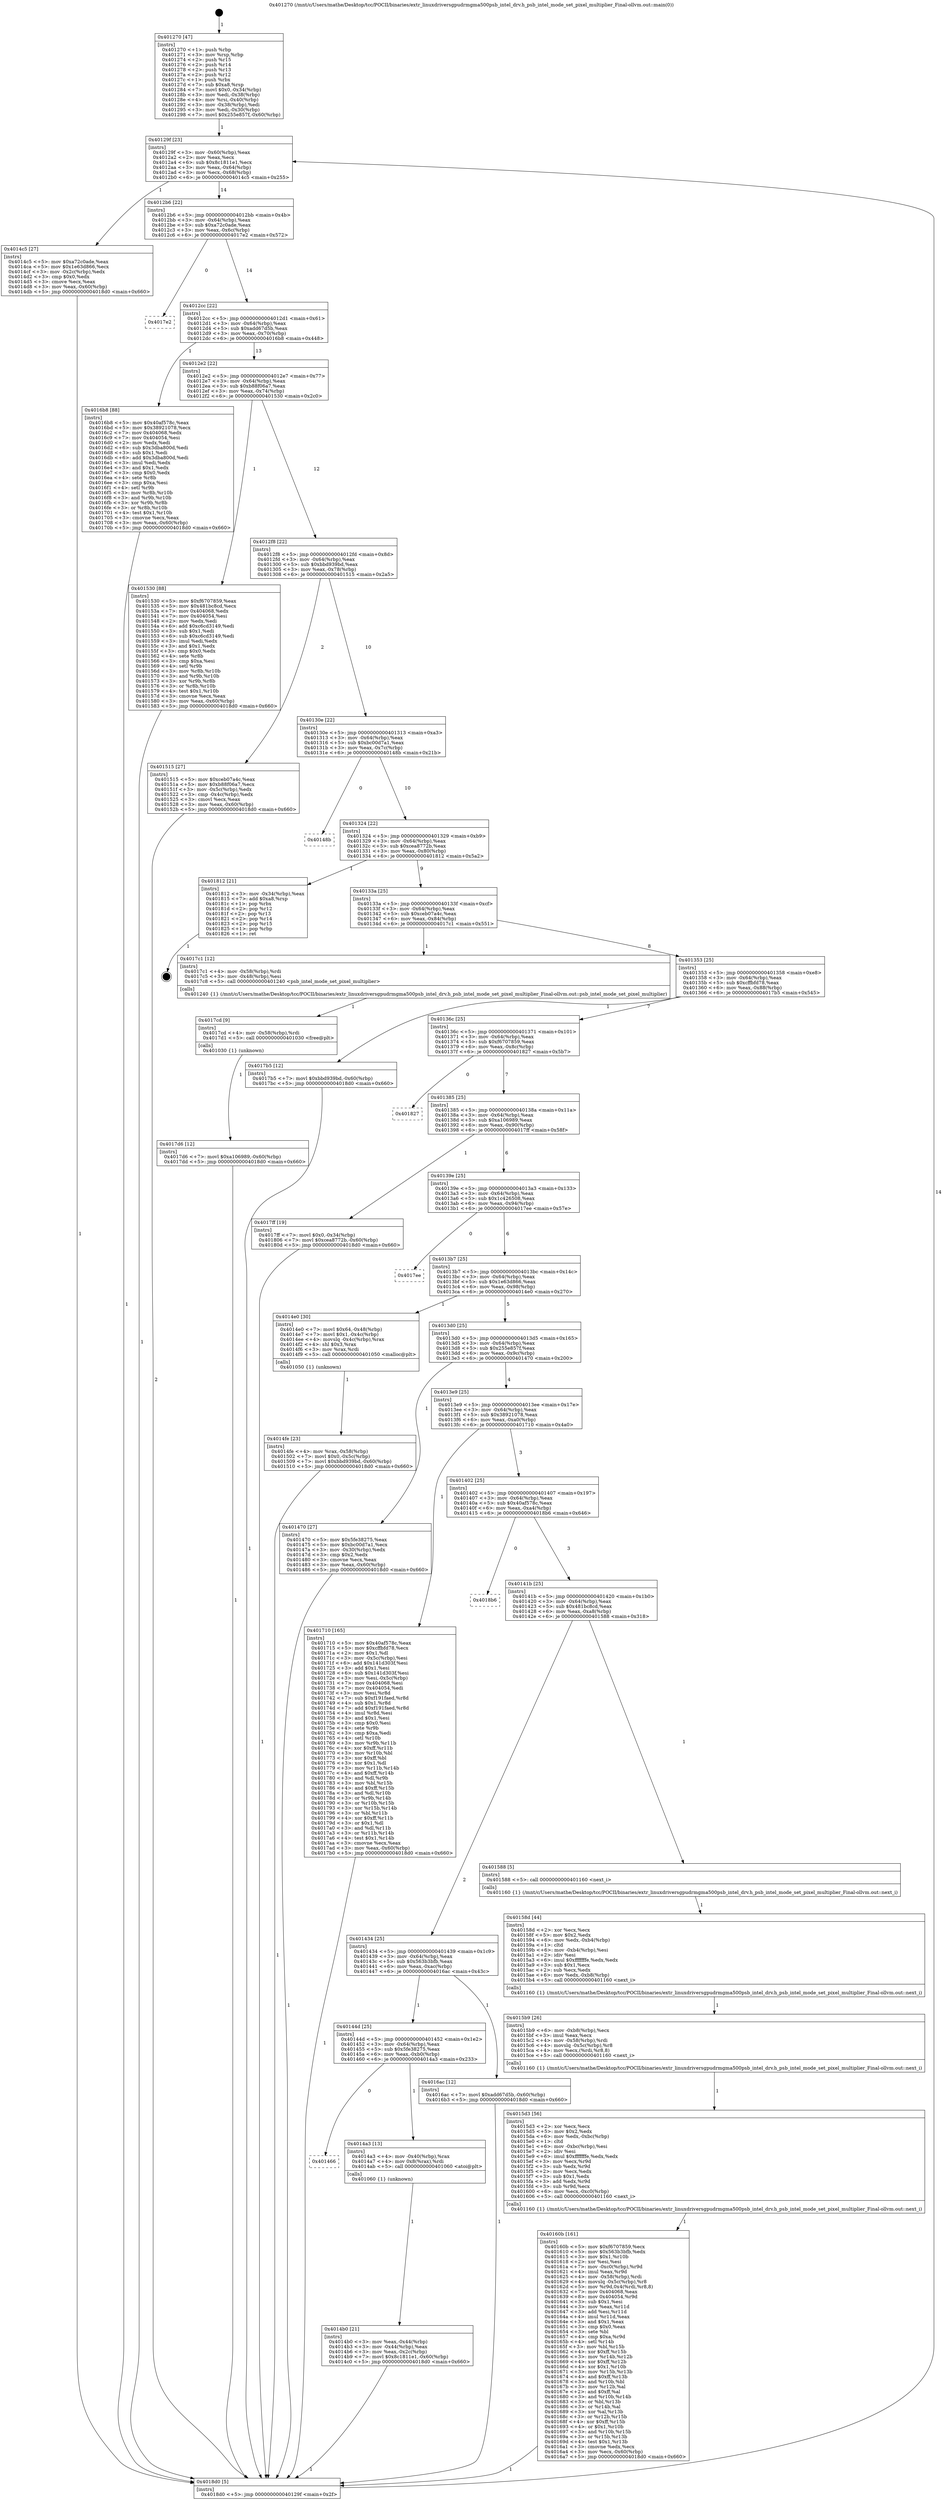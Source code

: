 digraph "0x401270" {
  label = "0x401270 (/mnt/c/Users/mathe/Desktop/tcc/POCII/binaries/extr_linuxdriversgpudrmgma500psb_intel_drv.h_psb_intel_mode_set_pixel_multiplier_Final-ollvm.out::main(0))"
  labelloc = "t"
  node[shape=record]

  Entry [label="",width=0.3,height=0.3,shape=circle,fillcolor=black,style=filled]
  "0x40129f" [label="{
     0x40129f [23]\l
     | [instrs]\l
     &nbsp;&nbsp;0x40129f \<+3\>: mov -0x60(%rbp),%eax\l
     &nbsp;&nbsp;0x4012a2 \<+2\>: mov %eax,%ecx\l
     &nbsp;&nbsp;0x4012a4 \<+6\>: sub $0x8c1811e1,%ecx\l
     &nbsp;&nbsp;0x4012aa \<+3\>: mov %eax,-0x64(%rbp)\l
     &nbsp;&nbsp;0x4012ad \<+3\>: mov %ecx,-0x68(%rbp)\l
     &nbsp;&nbsp;0x4012b0 \<+6\>: je 00000000004014c5 \<main+0x255\>\l
  }"]
  "0x4014c5" [label="{
     0x4014c5 [27]\l
     | [instrs]\l
     &nbsp;&nbsp;0x4014c5 \<+5\>: mov $0xa72c0ade,%eax\l
     &nbsp;&nbsp;0x4014ca \<+5\>: mov $0x1e63d866,%ecx\l
     &nbsp;&nbsp;0x4014cf \<+3\>: mov -0x2c(%rbp),%edx\l
     &nbsp;&nbsp;0x4014d2 \<+3\>: cmp $0x0,%edx\l
     &nbsp;&nbsp;0x4014d5 \<+3\>: cmove %ecx,%eax\l
     &nbsp;&nbsp;0x4014d8 \<+3\>: mov %eax,-0x60(%rbp)\l
     &nbsp;&nbsp;0x4014db \<+5\>: jmp 00000000004018d0 \<main+0x660\>\l
  }"]
  "0x4012b6" [label="{
     0x4012b6 [22]\l
     | [instrs]\l
     &nbsp;&nbsp;0x4012b6 \<+5\>: jmp 00000000004012bb \<main+0x4b\>\l
     &nbsp;&nbsp;0x4012bb \<+3\>: mov -0x64(%rbp),%eax\l
     &nbsp;&nbsp;0x4012be \<+5\>: sub $0xa72c0ade,%eax\l
     &nbsp;&nbsp;0x4012c3 \<+3\>: mov %eax,-0x6c(%rbp)\l
     &nbsp;&nbsp;0x4012c6 \<+6\>: je 00000000004017e2 \<main+0x572\>\l
  }"]
  Exit [label="",width=0.3,height=0.3,shape=circle,fillcolor=black,style=filled,peripheries=2]
  "0x4017e2" [label="{
     0x4017e2\l
  }", style=dashed]
  "0x4012cc" [label="{
     0x4012cc [22]\l
     | [instrs]\l
     &nbsp;&nbsp;0x4012cc \<+5\>: jmp 00000000004012d1 \<main+0x61\>\l
     &nbsp;&nbsp;0x4012d1 \<+3\>: mov -0x64(%rbp),%eax\l
     &nbsp;&nbsp;0x4012d4 \<+5\>: sub $0xadd67d5b,%eax\l
     &nbsp;&nbsp;0x4012d9 \<+3\>: mov %eax,-0x70(%rbp)\l
     &nbsp;&nbsp;0x4012dc \<+6\>: je 00000000004016b8 \<main+0x448\>\l
  }"]
  "0x4017d6" [label="{
     0x4017d6 [12]\l
     | [instrs]\l
     &nbsp;&nbsp;0x4017d6 \<+7\>: movl $0xa106989,-0x60(%rbp)\l
     &nbsp;&nbsp;0x4017dd \<+5\>: jmp 00000000004018d0 \<main+0x660\>\l
  }"]
  "0x4016b8" [label="{
     0x4016b8 [88]\l
     | [instrs]\l
     &nbsp;&nbsp;0x4016b8 \<+5\>: mov $0x40af578c,%eax\l
     &nbsp;&nbsp;0x4016bd \<+5\>: mov $0x38921078,%ecx\l
     &nbsp;&nbsp;0x4016c2 \<+7\>: mov 0x404068,%edx\l
     &nbsp;&nbsp;0x4016c9 \<+7\>: mov 0x404054,%esi\l
     &nbsp;&nbsp;0x4016d0 \<+2\>: mov %edx,%edi\l
     &nbsp;&nbsp;0x4016d2 \<+6\>: sub $0x3dba800d,%edi\l
     &nbsp;&nbsp;0x4016d8 \<+3\>: sub $0x1,%edi\l
     &nbsp;&nbsp;0x4016db \<+6\>: add $0x3dba800d,%edi\l
     &nbsp;&nbsp;0x4016e1 \<+3\>: imul %edi,%edx\l
     &nbsp;&nbsp;0x4016e4 \<+3\>: and $0x1,%edx\l
     &nbsp;&nbsp;0x4016e7 \<+3\>: cmp $0x0,%edx\l
     &nbsp;&nbsp;0x4016ea \<+4\>: sete %r8b\l
     &nbsp;&nbsp;0x4016ee \<+3\>: cmp $0xa,%esi\l
     &nbsp;&nbsp;0x4016f1 \<+4\>: setl %r9b\l
     &nbsp;&nbsp;0x4016f5 \<+3\>: mov %r8b,%r10b\l
     &nbsp;&nbsp;0x4016f8 \<+3\>: and %r9b,%r10b\l
     &nbsp;&nbsp;0x4016fb \<+3\>: xor %r9b,%r8b\l
     &nbsp;&nbsp;0x4016fe \<+3\>: or %r8b,%r10b\l
     &nbsp;&nbsp;0x401701 \<+4\>: test $0x1,%r10b\l
     &nbsp;&nbsp;0x401705 \<+3\>: cmovne %ecx,%eax\l
     &nbsp;&nbsp;0x401708 \<+3\>: mov %eax,-0x60(%rbp)\l
     &nbsp;&nbsp;0x40170b \<+5\>: jmp 00000000004018d0 \<main+0x660\>\l
  }"]
  "0x4012e2" [label="{
     0x4012e2 [22]\l
     | [instrs]\l
     &nbsp;&nbsp;0x4012e2 \<+5\>: jmp 00000000004012e7 \<main+0x77\>\l
     &nbsp;&nbsp;0x4012e7 \<+3\>: mov -0x64(%rbp),%eax\l
     &nbsp;&nbsp;0x4012ea \<+5\>: sub $0xb88f06a7,%eax\l
     &nbsp;&nbsp;0x4012ef \<+3\>: mov %eax,-0x74(%rbp)\l
     &nbsp;&nbsp;0x4012f2 \<+6\>: je 0000000000401530 \<main+0x2c0\>\l
  }"]
  "0x4017cd" [label="{
     0x4017cd [9]\l
     | [instrs]\l
     &nbsp;&nbsp;0x4017cd \<+4\>: mov -0x58(%rbp),%rdi\l
     &nbsp;&nbsp;0x4017d1 \<+5\>: call 0000000000401030 \<free@plt\>\l
     | [calls]\l
     &nbsp;&nbsp;0x401030 \{1\} (unknown)\l
  }"]
  "0x401530" [label="{
     0x401530 [88]\l
     | [instrs]\l
     &nbsp;&nbsp;0x401530 \<+5\>: mov $0xf6707859,%eax\l
     &nbsp;&nbsp;0x401535 \<+5\>: mov $0x481bc8cd,%ecx\l
     &nbsp;&nbsp;0x40153a \<+7\>: mov 0x404068,%edx\l
     &nbsp;&nbsp;0x401541 \<+7\>: mov 0x404054,%esi\l
     &nbsp;&nbsp;0x401548 \<+2\>: mov %edx,%edi\l
     &nbsp;&nbsp;0x40154a \<+6\>: add $0xc6cd3149,%edi\l
     &nbsp;&nbsp;0x401550 \<+3\>: sub $0x1,%edi\l
     &nbsp;&nbsp;0x401553 \<+6\>: sub $0xc6cd3149,%edi\l
     &nbsp;&nbsp;0x401559 \<+3\>: imul %edi,%edx\l
     &nbsp;&nbsp;0x40155c \<+3\>: and $0x1,%edx\l
     &nbsp;&nbsp;0x40155f \<+3\>: cmp $0x0,%edx\l
     &nbsp;&nbsp;0x401562 \<+4\>: sete %r8b\l
     &nbsp;&nbsp;0x401566 \<+3\>: cmp $0xa,%esi\l
     &nbsp;&nbsp;0x401569 \<+4\>: setl %r9b\l
     &nbsp;&nbsp;0x40156d \<+3\>: mov %r8b,%r10b\l
     &nbsp;&nbsp;0x401570 \<+3\>: and %r9b,%r10b\l
     &nbsp;&nbsp;0x401573 \<+3\>: xor %r9b,%r8b\l
     &nbsp;&nbsp;0x401576 \<+3\>: or %r8b,%r10b\l
     &nbsp;&nbsp;0x401579 \<+4\>: test $0x1,%r10b\l
     &nbsp;&nbsp;0x40157d \<+3\>: cmovne %ecx,%eax\l
     &nbsp;&nbsp;0x401580 \<+3\>: mov %eax,-0x60(%rbp)\l
     &nbsp;&nbsp;0x401583 \<+5\>: jmp 00000000004018d0 \<main+0x660\>\l
  }"]
  "0x4012f8" [label="{
     0x4012f8 [22]\l
     | [instrs]\l
     &nbsp;&nbsp;0x4012f8 \<+5\>: jmp 00000000004012fd \<main+0x8d\>\l
     &nbsp;&nbsp;0x4012fd \<+3\>: mov -0x64(%rbp),%eax\l
     &nbsp;&nbsp;0x401300 \<+5\>: sub $0xbbd939bd,%eax\l
     &nbsp;&nbsp;0x401305 \<+3\>: mov %eax,-0x78(%rbp)\l
     &nbsp;&nbsp;0x401308 \<+6\>: je 0000000000401515 \<main+0x2a5\>\l
  }"]
  "0x40160b" [label="{
     0x40160b [161]\l
     | [instrs]\l
     &nbsp;&nbsp;0x40160b \<+5\>: mov $0xf6707859,%ecx\l
     &nbsp;&nbsp;0x401610 \<+5\>: mov $0x563b3bfb,%edx\l
     &nbsp;&nbsp;0x401615 \<+3\>: mov $0x1,%r10b\l
     &nbsp;&nbsp;0x401618 \<+2\>: xor %esi,%esi\l
     &nbsp;&nbsp;0x40161a \<+7\>: mov -0xc0(%rbp),%r9d\l
     &nbsp;&nbsp;0x401621 \<+4\>: imul %eax,%r9d\l
     &nbsp;&nbsp;0x401625 \<+4\>: mov -0x58(%rbp),%rdi\l
     &nbsp;&nbsp;0x401629 \<+4\>: movslq -0x5c(%rbp),%r8\l
     &nbsp;&nbsp;0x40162d \<+5\>: mov %r9d,0x4(%rdi,%r8,8)\l
     &nbsp;&nbsp;0x401632 \<+7\>: mov 0x404068,%eax\l
     &nbsp;&nbsp;0x401639 \<+8\>: mov 0x404054,%r9d\l
     &nbsp;&nbsp;0x401641 \<+3\>: sub $0x1,%esi\l
     &nbsp;&nbsp;0x401644 \<+3\>: mov %eax,%r11d\l
     &nbsp;&nbsp;0x401647 \<+3\>: add %esi,%r11d\l
     &nbsp;&nbsp;0x40164a \<+4\>: imul %r11d,%eax\l
     &nbsp;&nbsp;0x40164e \<+3\>: and $0x1,%eax\l
     &nbsp;&nbsp;0x401651 \<+3\>: cmp $0x0,%eax\l
     &nbsp;&nbsp;0x401654 \<+3\>: sete %bl\l
     &nbsp;&nbsp;0x401657 \<+4\>: cmp $0xa,%r9d\l
     &nbsp;&nbsp;0x40165b \<+4\>: setl %r14b\l
     &nbsp;&nbsp;0x40165f \<+3\>: mov %bl,%r15b\l
     &nbsp;&nbsp;0x401662 \<+4\>: xor $0xff,%r15b\l
     &nbsp;&nbsp;0x401666 \<+3\>: mov %r14b,%r12b\l
     &nbsp;&nbsp;0x401669 \<+4\>: xor $0xff,%r12b\l
     &nbsp;&nbsp;0x40166d \<+4\>: xor $0x1,%r10b\l
     &nbsp;&nbsp;0x401671 \<+3\>: mov %r15b,%r13b\l
     &nbsp;&nbsp;0x401674 \<+4\>: and $0xff,%r13b\l
     &nbsp;&nbsp;0x401678 \<+3\>: and %r10b,%bl\l
     &nbsp;&nbsp;0x40167b \<+3\>: mov %r12b,%al\l
     &nbsp;&nbsp;0x40167e \<+2\>: and $0xff,%al\l
     &nbsp;&nbsp;0x401680 \<+3\>: and %r10b,%r14b\l
     &nbsp;&nbsp;0x401683 \<+3\>: or %bl,%r13b\l
     &nbsp;&nbsp;0x401686 \<+3\>: or %r14b,%al\l
     &nbsp;&nbsp;0x401689 \<+3\>: xor %al,%r13b\l
     &nbsp;&nbsp;0x40168c \<+3\>: or %r12b,%r15b\l
     &nbsp;&nbsp;0x40168f \<+4\>: xor $0xff,%r15b\l
     &nbsp;&nbsp;0x401693 \<+4\>: or $0x1,%r10b\l
     &nbsp;&nbsp;0x401697 \<+3\>: and %r10b,%r15b\l
     &nbsp;&nbsp;0x40169a \<+3\>: or %r15b,%r13b\l
     &nbsp;&nbsp;0x40169d \<+4\>: test $0x1,%r13b\l
     &nbsp;&nbsp;0x4016a1 \<+3\>: cmovne %edx,%ecx\l
     &nbsp;&nbsp;0x4016a4 \<+3\>: mov %ecx,-0x60(%rbp)\l
     &nbsp;&nbsp;0x4016a7 \<+5\>: jmp 00000000004018d0 \<main+0x660\>\l
  }"]
  "0x401515" [label="{
     0x401515 [27]\l
     | [instrs]\l
     &nbsp;&nbsp;0x401515 \<+5\>: mov $0xceb07a4c,%eax\l
     &nbsp;&nbsp;0x40151a \<+5\>: mov $0xb88f06a7,%ecx\l
     &nbsp;&nbsp;0x40151f \<+3\>: mov -0x5c(%rbp),%edx\l
     &nbsp;&nbsp;0x401522 \<+3\>: cmp -0x4c(%rbp),%edx\l
     &nbsp;&nbsp;0x401525 \<+3\>: cmovl %ecx,%eax\l
     &nbsp;&nbsp;0x401528 \<+3\>: mov %eax,-0x60(%rbp)\l
     &nbsp;&nbsp;0x40152b \<+5\>: jmp 00000000004018d0 \<main+0x660\>\l
  }"]
  "0x40130e" [label="{
     0x40130e [22]\l
     | [instrs]\l
     &nbsp;&nbsp;0x40130e \<+5\>: jmp 0000000000401313 \<main+0xa3\>\l
     &nbsp;&nbsp;0x401313 \<+3\>: mov -0x64(%rbp),%eax\l
     &nbsp;&nbsp;0x401316 \<+5\>: sub $0xbc00d7a1,%eax\l
     &nbsp;&nbsp;0x40131b \<+3\>: mov %eax,-0x7c(%rbp)\l
     &nbsp;&nbsp;0x40131e \<+6\>: je 000000000040148b \<main+0x21b\>\l
  }"]
  "0x4015d3" [label="{
     0x4015d3 [56]\l
     | [instrs]\l
     &nbsp;&nbsp;0x4015d3 \<+2\>: xor %ecx,%ecx\l
     &nbsp;&nbsp;0x4015d5 \<+5\>: mov $0x2,%edx\l
     &nbsp;&nbsp;0x4015da \<+6\>: mov %edx,-0xbc(%rbp)\l
     &nbsp;&nbsp;0x4015e0 \<+1\>: cltd\l
     &nbsp;&nbsp;0x4015e1 \<+6\>: mov -0xbc(%rbp),%esi\l
     &nbsp;&nbsp;0x4015e7 \<+2\>: idiv %esi\l
     &nbsp;&nbsp;0x4015e9 \<+6\>: imul $0xfffffffe,%edx,%edx\l
     &nbsp;&nbsp;0x4015ef \<+3\>: mov %ecx,%r9d\l
     &nbsp;&nbsp;0x4015f2 \<+3\>: sub %edx,%r9d\l
     &nbsp;&nbsp;0x4015f5 \<+2\>: mov %ecx,%edx\l
     &nbsp;&nbsp;0x4015f7 \<+3\>: sub $0x1,%edx\l
     &nbsp;&nbsp;0x4015fa \<+3\>: add %edx,%r9d\l
     &nbsp;&nbsp;0x4015fd \<+3\>: sub %r9d,%ecx\l
     &nbsp;&nbsp;0x401600 \<+6\>: mov %ecx,-0xc0(%rbp)\l
     &nbsp;&nbsp;0x401606 \<+5\>: call 0000000000401160 \<next_i\>\l
     | [calls]\l
     &nbsp;&nbsp;0x401160 \{1\} (/mnt/c/Users/mathe/Desktop/tcc/POCII/binaries/extr_linuxdriversgpudrmgma500psb_intel_drv.h_psb_intel_mode_set_pixel_multiplier_Final-ollvm.out::next_i)\l
  }"]
  "0x40148b" [label="{
     0x40148b\l
  }", style=dashed]
  "0x401324" [label="{
     0x401324 [22]\l
     | [instrs]\l
     &nbsp;&nbsp;0x401324 \<+5\>: jmp 0000000000401329 \<main+0xb9\>\l
     &nbsp;&nbsp;0x401329 \<+3\>: mov -0x64(%rbp),%eax\l
     &nbsp;&nbsp;0x40132c \<+5\>: sub $0xcea8772b,%eax\l
     &nbsp;&nbsp;0x401331 \<+3\>: mov %eax,-0x80(%rbp)\l
     &nbsp;&nbsp;0x401334 \<+6\>: je 0000000000401812 \<main+0x5a2\>\l
  }"]
  "0x4015b9" [label="{
     0x4015b9 [26]\l
     | [instrs]\l
     &nbsp;&nbsp;0x4015b9 \<+6\>: mov -0xb8(%rbp),%ecx\l
     &nbsp;&nbsp;0x4015bf \<+3\>: imul %eax,%ecx\l
     &nbsp;&nbsp;0x4015c2 \<+4\>: mov -0x58(%rbp),%rdi\l
     &nbsp;&nbsp;0x4015c6 \<+4\>: movslq -0x5c(%rbp),%r8\l
     &nbsp;&nbsp;0x4015ca \<+4\>: mov %ecx,(%rdi,%r8,8)\l
     &nbsp;&nbsp;0x4015ce \<+5\>: call 0000000000401160 \<next_i\>\l
     | [calls]\l
     &nbsp;&nbsp;0x401160 \{1\} (/mnt/c/Users/mathe/Desktop/tcc/POCII/binaries/extr_linuxdriversgpudrmgma500psb_intel_drv.h_psb_intel_mode_set_pixel_multiplier_Final-ollvm.out::next_i)\l
  }"]
  "0x401812" [label="{
     0x401812 [21]\l
     | [instrs]\l
     &nbsp;&nbsp;0x401812 \<+3\>: mov -0x34(%rbp),%eax\l
     &nbsp;&nbsp;0x401815 \<+7\>: add $0xa8,%rsp\l
     &nbsp;&nbsp;0x40181c \<+1\>: pop %rbx\l
     &nbsp;&nbsp;0x40181d \<+2\>: pop %r12\l
     &nbsp;&nbsp;0x40181f \<+2\>: pop %r13\l
     &nbsp;&nbsp;0x401821 \<+2\>: pop %r14\l
     &nbsp;&nbsp;0x401823 \<+2\>: pop %r15\l
     &nbsp;&nbsp;0x401825 \<+1\>: pop %rbp\l
     &nbsp;&nbsp;0x401826 \<+1\>: ret\l
  }"]
  "0x40133a" [label="{
     0x40133a [25]\l
     | [instrs]\l
     &nbsp;&nbsp;0x40133a \<+5\>: jmp 000000000040133f \<main+0xcf\>\l
     &nbsp;&nbsp;0x40133f \<+3\>: mov -0x64(%rbp),%eax\l
     &nbsp;&nbsp;0x401342 \<+5\>: sub $0xceb07a4c,%eax\l
     &nbsp;&nbsp;0x401347 \<+6\>: mov %eax,-0x84(%rbp)\l
     &nbsp;&nbsp;0x40134d \<+6\>: je 00000000004017c1 \<main+0x551\>\l
  }"]
  "0x40158d" [label="{
     0x40158d [44]\l
     | [instrs]\l
     &nbsp;&nbsp;0x40158d \<+2\>: xor %ecx,%ecx\l
     &nbsp;&nbsp;0x40158f \<+5\>: mov $0x2,%edx\l
     &nbsp;&nbsp;0x401594 \<+6\>: mov %edx,-0xb4(%rbp)\l
     &nbsp;&nbsp;0x40159a \<+1\>: cltd\l
     &nbsp;&nbsp;0x40159b \<+6\>: mov -0xb4(%rbp),%esi\l
     &nbsp;&nbsp;0x4015a1 \<+2\>: idiv %esi\l
     &nbsp;&nbsp;0x4015a3 \<+6\>: imul $0xfffffffe,%edx,%edx\l
     &nbsp;&nbsp;0x4015a9 \<+3\>: sub $0x1,%ecx\l
     &nbsp;&nbsp;0x4015ac \<+2\>: sub %ecx,%edx\l
     &nbsp;&nbsp;0x4015ae \<+6\>: mov %edx,-0xb8(%rbp)\l
     &nbsp;&nbsp;0x4015b4 \<+5\>: call 0000000000401160 \<next_i\>\l
     | [calls]\l
     &nbsp;&nbsp;0x401160 \{1\} (/mnt/c/Users/mathe/Desktop/tcc/POCII/binaries/extr_linuxdriversgpudrmgma500psb_intel_drv.h_psb_intel_mode_set_pixel_multiplier_Final-ollvm.out::next_i)\l
  }"]
  "0x4017c1" [label="{
     0x4017c1 [12]\l
     | [instrs]\l
     &nbsp;&nbsp;0x4017c1 \<+4\>: mov -0x58(%rbp),%rdi\l
     &nbsp;&nbsp;0x4017c5 \<+3\>: mov -0x48(%rbp),%esi\l
     &nbsp;&nbsp;0x4017c8 \<+5\>: call 0000000000401240 \<psb_intel_mode_set_pixel_multiplier\>\l
     | [calls]\l
     &nbsp;&nbsp;0x401240 \{1\} (/mnt/c/Users/mathe/Desktop/tcc/POCII/binaries/extr_linuxdriversgpudrmgma500psb_intel_drv.h_psb_intel_mode_set_pixel_multiplier_Final-ollvm.out::psb_intel_mode_set_pixel_multiplier)\l
  }"]
  "0x401353" [label="{
     0x401353 [25]\l
     | [instrs]\l
     &nbsp;&nbsp;0x401353 \<+5\>: jmp 0000000000401358 \<main+0xe8\>\l
     &nbsp;&nbsp;0x401358 \<+3\>: mov -0x64(%rbp),%eax\l
     &nbsp;&nbsp;0x40135b \<+5\>: sub $0xcffbfd78,%eax\l
     &nbsp;&nbsp;0x401360 \<+6\>: mov %eax,-0x88(%rbp)\l
     &nbsp;&nbsp;0x401366 \<+6\>: je 00000000004017b5 \<main+0x545\>\l
  }"]
  "0x4014fe" [label="{
     0x4014fe [23]\l
     | [instrs]\l
     &nbsp;&nbsp;0x4014fe \<+4\>: mov %rax,-0x58(%rbp)\l
     &nbsp;&nbsp;0x401502 \<+7\>: movl $0x0,-0x5c(%rbp)\l
     &nbsp;&nbsp;0x401509 \<+7\>: movl $0xbbd939bd,-0x60(%rbp)\l
     &nbsp;&nbsp;0x401510 \<+5\>: jmp 00000000004018d0 \<main+0x660\>\l
  }"]
  "0x4017b5" [label="{
     0x4017b5 [12]\l
     | [instrs]\l
     &nbsp;&nbsp;0x4017b5 \<+7\>: movl $0xbbd939bd,-0x60(%rbp)\l
     &nbsp;&nbsp;0x4017bc \<+5\>: jmp 00000000004018d0 \<main+0x660\>\l
  }"]
  "0x40136c" [label="{
     0x40136c [25]\l
     | [instrs]\l
     &nbsp;&nbsp;0x40136c \<+5\>: jmp 0000000000401371 \<main+0x101\>\l
     &nbsp;&nbsp;0x401371 \<+3\>: mov -0x64(%rbp),%eax\l
     &nbsp;&nbsp;0x401374 \<+5\>: sub $0xf6707859,%eax\l
     &nbsp;&nbsp;0x401379 \<+6\>: mov %eax,-0x8c(%rbp)\l
     &nbsp;&nbsp;0x40137f \<+6\>: je 0000000000401827 \<main+0x5b7\>\l
  }"]
  "0x4014b0" [label="{
     0x4014b0 [21]\l
     | [instrs]\l
     &nbsp;&nbsp;0x4014b0 \<+3\>: mov %eax,-0x44(%rbp)\l
     &nbsp;&nbsp;0x4014b3 \<+3\>: mov -0x44(%rbp),%eax\l
     &nbsp;&nbsp;0x4014b6 \<+3\>: mov %eax,-0x2c(%rbp)\l
     &nbsp;&nbsp;0x4014b9 \<+7\>: movl $0x8c1811e1,-0x60(%rbp)\l
     &nbsp;&nbsp;0x4014c0 \<+5\>: jmp 00000000004018d0 \<main+0x660\>\l
  }"]
  "0x401827" [label="{
     0x401827\l
  }", style=dashed]
  "0x401385" [label="{
     0x401385 [25]\l
     | [instrs]\l
     &nbsp;&nbsp;0x401385 \<+5\>: jmp 000000000040138a \<main+0x11a\>\l
     &nbsp;&nbsp;0x40138a \<+3\>: mov -0x64(%rbp),%eax\l
     &nbsp;&nbsp;0x40138d \<+5\>: sub $0xa106989,%eax\l
     &nbsp;&nbsp;0x401392 \<+6\>: mov %eax,-0x90(%rbp)\l
     &nbsp;&nbsp;0x401398 \<+6\>: je 00000000004017ff \<main+0x58f\>\l
  }"]
  "0x401466" [label="{
     0x401466\l
  }", style=dashed]
  "0x4017ff" [label="{
     0x4017ff [19]\l
     | [instrs]\l
     &nbsp;&nbsp;0x4017ff \<+7\>: movl $0x0,-0x34(%rbp)\l
     &nbsp;&nbsp;0x401806 \<+7\>: movl $0xcea8772b,-0x60(%rbp)\l
     &nbsp;&nbsp;0x40180d \<+5\>: jmp 00000000004018d0 \<main+0x660\>\l
  }"]
  "0x40139e" [label="{
     0x40139e [25]\l
     | [instrs]\l
     &nbsp;&nbsp;0x40139e \<+5\>: jmp 00000000004013a3 \<main+0x133\>\l
     &nbsp;&nbsp;0x4013a3 \<+3\>: mov -0x64(%rbp),%eax\l
     &nbsp;&nbsp;0x4013a6 \<+5\>: sub $0x1c426508,%eax\l
     &nbsp;&nbsp;0x4013ab \<+6\>: mov %eax,-0x94(%rbp)\l
     &nbsp;&nbsp;0x4013b1 \<+6\>: je 00000000004017ee \<main+0x57e\>\l
  }"]
  "0x4014a3" [label="{
     0x4014a3 [13]\l
     | [instrs]\l
     &nbsp;&nbsp;0x4014a3 \<+4\>: mov -0x40(%rbp),%rax\l
     &nbsp;&nbsp;0x4014a7 \<+4\>: mov 0x8(%rax),%rdi\l
     &nbsp;&nbsp;0x4014ab \<+5\>: call 0000000000401060 \<atoi@plt\>\l
     | [calls]\l
     &nbsp;&nbsp;0x401060 \{1\} (unknown)\l
  }"]
  "0x4017ee" [label="{
     0x4017ee\l
  }", style=dashed]
  "0x4013b7" [label="{
     0x4013b7 [25]\l
     | [instrs]\l
     &nbsp;&nbsp;0x4013b7 \<+5\>: jmp 00000000004013bc \<main+0x14c\>\l
     &nbsp;&nbsp;0x4013bc \<+3\>: mov -0x64(%rbp),%eax\l
     &nbsp;&nbsp;0x4013bf \<+5\>: sub $0x1e63d866,%eax\l
     &nbsp;&nbsp;0x4013c4 \<+6\>: mov %eax,-0x98(%rbp)\l
     &nbsp;&nbsp;0x4013ca \<+6\>: je 00000000004014e0 \<main+0x270\>\l
  }"]
  "0x40144d" [label="{
     0x40144d [25]\l
     | [instrs]\l
     &nbsp;&nbsp;0x40144d \<+5\>: jmp 0000000000401452 \<main+0x1e2\>\l
     &nbsp;&nbsp;0x401452 \<+3\>: mov -0x64(%rbp),%eax\l
     &nbsp;&nbsp;0x401455 \<+5\>: sub $0x5fe38275,%eax\l
     &nbsp;&nbsp;0x40145a \<+6\>: mov %eax,-0xb0(%rbp)\l
     &nbsp;&nbsp;0x401460 \<+6\>: je 00000000004014a3 \<main+0x233\>\l
  }"]
  "0x4014e0" [label="{
     0x4014e0 [30]\l
     | [instrs]\l
     &nbsp;&nbsp;0x4014e0 \<+7\>: movl $0x64,-0x48(%rbp)\l
     &nbsp;&nbsp;0x4014e7 \<+7\>: movl $0x1,-0x4c(%rbp)\l
     &nbsp;&nbsp;0x4014ee \<+4\>: movslq -0x4c(%rbp),%rax\l
     &nbsp;&nbsp;0x4014f2 \<+4\>: shl $0x3,%rax\l
     &nbsp;&nbsp;0x4014f6 \<+3\>: mov %rax,%rdi\l
     &nbsp;&nbsp;0x4014f9 \<+5\>: call 0000000000401050 \<malloc@plt\>\l
     | [calls]\l
     &nbsp;&nbsp;0x401050 \{1\} (unknown)\l
  }"]
  "0x4013d0" [label="{
     0x4013d0 [25]\l
     | [instrs]\l
     &nbsp;&nbsp;0x4013d0 \<+5\>: jmp 00000000004013d5 \<main+0x165\>\l
     &nbsp;&nbsp;0x4013d5 \<+3\>: mov -0x64(%rbp),%eax\l
     &nbsp;&nbsp;0x4013d8 \<+5\>: sub $0x255e857f,%eax\l
     &nbsp;&nbsp;0x4013dd \<+6\>: mov %eax,-0x9c(%rbp)\l
     &nbsp;&nbsp;0x4013e3 \<+6\>: je 0000000000401470 \<main+0x200\>\l
  }"]
  "0x4016ac" [label="{
     0x4016ac [12]\l
     | [instrs]\l
     &nbsp;&nbsp;0x4016ac \<+7\>: movl $0xadd67d5b,-0x60(%rbp)\l
     &nbsp;&nbsp;0x4016b3 \<+5\>: jmp 00000000004018d0 \<main+0x660\>\l
  }"]
  "0x401470" [label="{
     0x401470 [27]\l
     | [instrs]\l
     &nbsp;&nbsp;0x401470 \<+5\>: mov $0x5fe38275,%eax\l
     &nbsp;&nbsp;0x401475 \<+5\>: mov $0xbc00d7a1,%ecx\l
     &nbsp;&nbsp;0x40147a \<+3\>: mov -0x30(%rbp),%edx\l
     &nbsp;&nbsp;0x40147d \<+3\>: cmp $0x2,%edx\l
     &nbsp;&nbsp;0x401480 \<+3\>: cmovne %ecx,%eax\l
     &nbsp;&nbsp;0x401483 \<+3\>: mov %eax,-0x60(%rbp)\l
     &nbsp;&nbsp;0x401486 \<+5\>: jmp 00000000004018d0 \<main+0x660\>\l
  }"]
  "0x4013e9" [label="{
     0x4013e9 [25]\l
     | [instrs]\l
     &nbsp;&nbsp;0x4013e9 \<+5\>: jmp 00000000004013ee \<main+0x17e\>\l
     &nbsp;&nbsp;0x4013ee \<+3\>: mov -0x64(%rbp),%eax\l
     &nbsp;&nbsp;0x4013f1 \<+5\>: sub $0x38921078,%eax\l
     &nbsp;&nbsp;0x4013f6 \<+6\>: mov %eax,-0xa0(%rbp)\l
     &nbsp;&nbsp;0x4013fc \<+6\>: je 0000000000401710 \<main+0x4a0\>\l
  }"]
  "0x4018d0" [label="{
     0x4018d0 [5]\l
     | [instrs]\l
     &nbsp;&nbsp;0x4018d0 \<+5\>: jmp 000000000040129f \<main+0x2f\>\l
  }"]
  "0x401270" [label="{
     0x401270 [47]\l
     | [instrs]\l
     &nbsp;&nbsp;0x401270 \<+1\>: push %rbp\l
     &nbsp;&nbsp;0x401271 \<+3\>: mov %rsp,%rbp\l
     &nbsp;&nbsp;0x401274 \<+2\>: push %r15\l
     &nbsp;&nbsp;0x401276 \<+2\>: push %r14\l
     &nbsp;&nbsp;0x401278 \<+2\>: push %r13\l
     &nbsp;&nbsp;0x40127a \<+2\>: push %r12\l
     &nbsp;&nbsp;0x40127c \<+1\>: push %rbx\l
     &nbsp;&nbsp;0x40127d \<+7\>: sub $0xa8,%rsp\l
     &nbsp;&nbsp;0x401284 \<+7\>: movl $0x0,-0x34(%rbp)\l
     &nbsp;&nbsp;0x40128b \<+3\>: mov %edi,-0x38(%rbp)\l
     &nbsp;&nbsp;0x40128e \<+4\>: mov %rsi,-0x40(%rbp)\l
     &nbsp;&nbsp;0x401292 \<+3\>: mov -0x38(%rbp),%edi\l
     &nbsp;&nbsp;0x401295 \<+3\>: mov %edi,-0x30(%rbp)\l
     &nbsp;&nbsp;0x401298 \<+7\>: movl $0x255e857f,-0x60(%rbp)\l
  }"]
  "0x401434" [label="{
     0x401434 [25]\l
     | [instrs]\l
     &nbsp;&nbsp;0x401434 \<+5\>: jmp 0000000000401439 \<main+0x1c9\>\l
     &nbsp;&nbsp;0x401439 \<+3\>: mov -0x64(%rbp),%eax\l
     &nbsp;&nbsp;0x40143c \<+5\>: sub $0x563b3bfb,%eax\l
     &nbsp;&nbsp;0x401441 \<+6\>: mov %eax,-0xac(%rbp)\l
     &nbsp;&nbsp;0x401447 \<+6\>: je 00000000004016ac \<main+0x43c\>\l
  }"]
  "0x401710" [label="{
     0x401710 [165]\l
     | [instrs]\l
     &nbsp;&nbsp;0x401710 \<+5\>: mov $0x40af578c,%eax\l
     &nbsp;&nbsp;0x401715 \<+5\>: mov $0xcffbfd78,%ecx\l
     &nbsp;&nbsp;0x40171a \<+2\>: mov $0x1,%dl\l
     &nbsp;&nbsp;0x40171c \<+3\>: mov -0x5c(%rbp),%esi\l
     &nbsp;&nbsp;0x40171f \<+6\>: add $0x141d303f,%esi\l
     &nbsp;&nbsp;0x401725 \<+3\>: add $0x1,%esi\l
     &nbsp;&nbsp;0x401728 \<+6\>: sub $0x141d303f,%esi\l
     &nbsp;&nbsp;0x40172e \<+3\>: mov %esi,-0x5c(%rbp)\l
     &nbsp;&nbsp;0x401731 \<+7\>: mov 0x404068,%esi\l
     &nbsp;&nbsp;0x401738 \<+7\>: mov 0x404054,%edi\l
     &nbsp;&nbsp;0x40173f \<+3\>: mov %esi,%r8d\l
     &nbsp;&nbsp;0x401742 \<+7\>: sub $0xf191faed,%r8d\l
     &nbsp;&nbsp;0x401749 \<+4\>: sub $0x1,%r8d\l
     &nbsp;&nbsp;0x40174d \<+7\>: add $0xf191faed,%r8d\l
     &nbsp;&nbsp;0x401754 \<+4\>: imul %r8d,%esi\l
     &nbsp;&nbsp;0x401758 \<+3\>: and $0x1,%esi\l
     &nbsp;&nbsp;0x40175b \<+3\>: cmp $0x0,%esi\l
     &nbsp;&nbsp;0x40175e \<+4\>: sete %r9b\l
     &nbsp;&nbsp;0x401762 \<+3\>: cmp $0xa,%edi\l
     &nbsp;&nbsp;0x401765 \<+4\>: setl %r10b\l
     &nbsp;&nbsp;0x401769 \<+3\>: mov %r9b,%r11b\l
     &nbsp;&nbsp;0x40176c \<+4\>: xor $0xff,%r11b\l
     &nbsp;&nbsp;0x401770 \<+3\>: mov %r10b,%bl\l
     &nbsp;&nbsp;0x401773 \<+3\>: xor $0xff,%bl\l
     &nbsp;&nbsp;0x401776 \<+3\>: xor $0x1,%dl\l
     &nbsp;&nbsp;0x401779 \<+3\>: mov %r11b,%r14b\l
     &nbsp;&nbsp;0x40177c \<+4\>: and $0xff,%r14b\l
     &nbsp;&nbsp;0x401780 \<+3\>: and %dl,%r9b\l
     &nbsp;&nbsp;0x401783 \<+3\>: mov %bl,%r15b\l
     &nbsp;&nbsp;0x401786 \<+4\>: and $0xff,%r15b\l
     &nbsp;&nbsp;0x40178a \<+3\>: and %dl,%r10b\l
     &nbsp;&nbsp;0x40178d \<+3\>: or %r9b,%r14b\l
     &nbsp;&nbsp;0x401790 \<+3\>: or %r10b,%r15b\l
     &nbsp;&nbsp;0x401793 \<+3\>: xor %r15b,%r14b\l
     &nbsp;&nbsp;0x401796 \<+3\>: or %bl,%r11b\l
     &nbsp;&nbsp;0x401799 \<+4\>: xor $0xff,%r11b\l
     &nbsp;&nbsp;0x40179d \<+3\>: or $0x1,%dl\l
     &nbsp;&nbsp;0x4017a0 \<+3\>: and %dl,%r11b\l
     &nbsp;&nbsp;0x4017a3 \<+3\>: or %r11b,%r14b\l
     &nbsp;&nbsp;0x4017a6 \<+4\>: test $0x1,%r14b\l
     &nbsp;&nbsp;0x4017aa \<+3\>: cmovne %ecx,%eax\l
     &nbsp;&nbsp;0x4017ad \<+3\>: mov %eax,-0x60(%rbp)\l
     &nbsp;&nbsp;0x4017b0 \<+5\>: jmp 00000000004018d0 \<main+0x660\>\l
  }"]
  "0x401402" [label="{
     0x401402 [25]\l
     | [instrs]\l
     &nbsp;&nbsp;0x401402 \<+5\>: jmp 0000000000401407 \<main+0x197\>\l
     &nbsp;&nbsp;0x401407 \<+3\>: mov -0x64(%rbp),%eax\l
     &nbsp;&nbsp;0x40140a \<+5\>: sub $0x40af578c,%eax\l
     &nbsp;&nbsp;0x40140f \<+6\>: mov %eax,-0xa4(%rbp)\l
     &nbsp;&nbsp;0x401415 \<+6\>: je 00000000004018b6 \<main+0x646\>\l
  }"]
  "0x401588" [label="{
     0x401588 [5]\l
     | [instrs]\l
     &nbsp;&nbsp;0x401588 \<+5\>: call 0000000000401160 \<next_i\>\l
     | [calls]\l
     &nbsp;&nbsp;0x401160 \{1\} (/mnt/c/Users/mathe/Desktop/tcc/POCII/binaries/extr_linuxdriversgpudrmgma500psb_intel_drv.h_psb_intel_mode_set_pixel_multiplier_Final-ollvm.out::next_i)\l
  }"]
  "0x4018b6" [label="{
     0x4018b6\l
  }", style=dashed]
  "0x40141b" [label="{
     0x40141b [25]\l
     | [instrs]\l
     &nbsp;&nbsp;0x40141b \<+5\>: jmp 0000000000401420 \<main+0x1b0\>\l
     &nbsp;&nbsp;0x401420 \<+3\>: mov -0x64(%rbp),%eax\l
     &nbsp;&nbsp;0x401423 \<+5\>: sub $0x481bc8cd,%eax\l
     &nbsp;&nbsp;0x401428 \<+6\>: mov %eax,-0xa8(%rbp)\l
     &nbsp;&nbsp;0x40142e \<+6\>: je 0000000000401588 \<main+0x318\>\l
  }"]
  Entry -> "0x401270" [label=" 1"]
  "0x40129f" -> "0x4014c5" [label=" 1"]
  "0x40129f" -> "0x4012b6" [label=" 14"]
  "0x401812" -> Exit [label=" 1"]
  "0x4012b6" -> "0x4017e2" [label=" 0"]
  "0x4012b6" -> "0x4012cc" [label=" 14"]
  "0x4017ff" -> "0x4018d0" [label=" 1"]
  "0x4012cc" -> "0x4016b8" [label=" 1"]
  "0x4012cc" -> "0x4012e2" [label=" 13"]
  "0x4017d6" -> "0x4018d0" [label=" 1"]
  "0x4012e2" -> "0x401530" [label=" 1"]
  "0x4012e2" -> "0x4012f8" [label=" 12"]
  "0x4017cd" -> "0x4017d6" [label=" 1"]
  "0x4012f8" -> "0x401515" [label=" 2"]
  "0x4012f8" -> "0x40130e" [label=" 10"]
  "0x4017c1" -> "0x4017cd" [label=" 1"]
  "0x40130e" -> "0x40148b" [label=" 0"]
  "0x40130e" -> "0x401324" [label=" 10"]
  "0x4017b5" -> "0x4018d0" [label=" 1"]
  "0x401324" -> "0x401812" [label=" 1"]
  "0x401324" -> "0x40133a" [label=" 9"]
  "0x401710" -> "0x4018d0" [label=" 1"]
  "0x40133a" -> "0x4017c1" [label=" 1"]
  "0x40133a" -> "0x401353" [label=" 8"]
  "0x4016b8" -> "0x4018d0" [label=" 1"]
  "0x401353" -> "0x4017b5" [label=" 1"]
  "0x401353" -> "0x40136c" [label=" 7"]
  "0x4016ac" -> "0x4018d0" [label=" 1"]
  "0x40136c" -> "0x401827" [label=" 0"]
  "0x40136c" -> "0x401385" [label=" 7"]
  "0x40160b" -> "0x4018d0" [label=" 1"]
  "0x401385" -> "0x4017ff" [label=" 1"]
  "0x401385" -> "0x40139e" [label=" 6"]
  "0x4015d3" -> "0x40160b" [label=" 1"]
  "0x40139e" -> "0x4017ee" [label=" 0"]
  "0x40139e" -> "0x4013b7" [label=" 6"]
  "0x4015b9" -> "0x4015d3" [label=" 1"]
  "0x4013b7" -> "0x4014e0" [label=" 1"]
  "0x4013b7" -> "0x4013d0" [label=" 5"]
  "0x401588" -> "0x40158d" [label=" 1"]
  "0x4013d0" -> "0x401470" [label=" 1"]
  "0x4013d0" -> "0x4013e9" [label=" 4"]
  "0x401470" -> "0x4018d0" [label=" 1"]
  "0x401270" -> "0x40129f" [label=" 1"]
  "0x4018d0" -> "0x40129f" [label=" 14"]
  "0x401530" -> "0x4018d0" [label=" 1"]
  "0x4013e9" -> "0x401710" [label=" 1"]
  "0x4013e9" -> "0x401402" [label=" 3"]
  "0x4014fe" -> "0x4018d0" [label=" 1"]
  "0x401402" -> "0x4018b6" [label=" 0"]
  "0x401402" -> "0x40141b" [label=" 3"]
  "0x4014e0" -> "0x4014fe" [label=" 1"]
  "0x40141b" -> "0x401588" [label=" 1"]
  "0x40141b" -> "0x401434" [label=" 2"]
  "0x401515" -> "0x4018d0" [label=" 2"]
  "0x401434" -> "0x4016ac" [label=" 1"]
  "0x401434" -> "0x40144d" [label=" 1"]
  "0x40158d" -> "0x4015b9" [label=" 1"]
  "0x40144d" -> "0x4014a3" [label=" 1"]
  "0x40144d" -> "0x401466" [label=" 0"]
  "0x4014a3" -> "0x4014b0" [label=" 1"]
  "0x4014b0" -> "0x4018d0" [label=" 1"]
  "0x4014c5" -> "0x4018d0" [label=" 1"]
}
